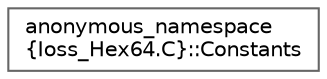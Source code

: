 digraph "Graphical Class Hierarchy"
{
 // INTERACTIVE_SVG=YES
 // LATEX_PDF_SIZE
  bgcolor="transparent";
  edge [fontname=Helvetica,fontsize=10,labelfontname=Helvetica,labelfontsize=10];
  node [fontname=Helvetica,fontsize=10,shape=box,height=0.2,width=0.4];
  rankdir="LR";
  Node0 [id="Node000000",label="anonymous_namespace\l\{Ioss_Hex64.C\}::Constants",height=0.2,width=0.4,color="grey40", fillcolor="white", style="filled",URL="$structanonymous__namespace_02Ioss__Hex64_8C_03_1_1Constants.html",tooltip=" "];
}
